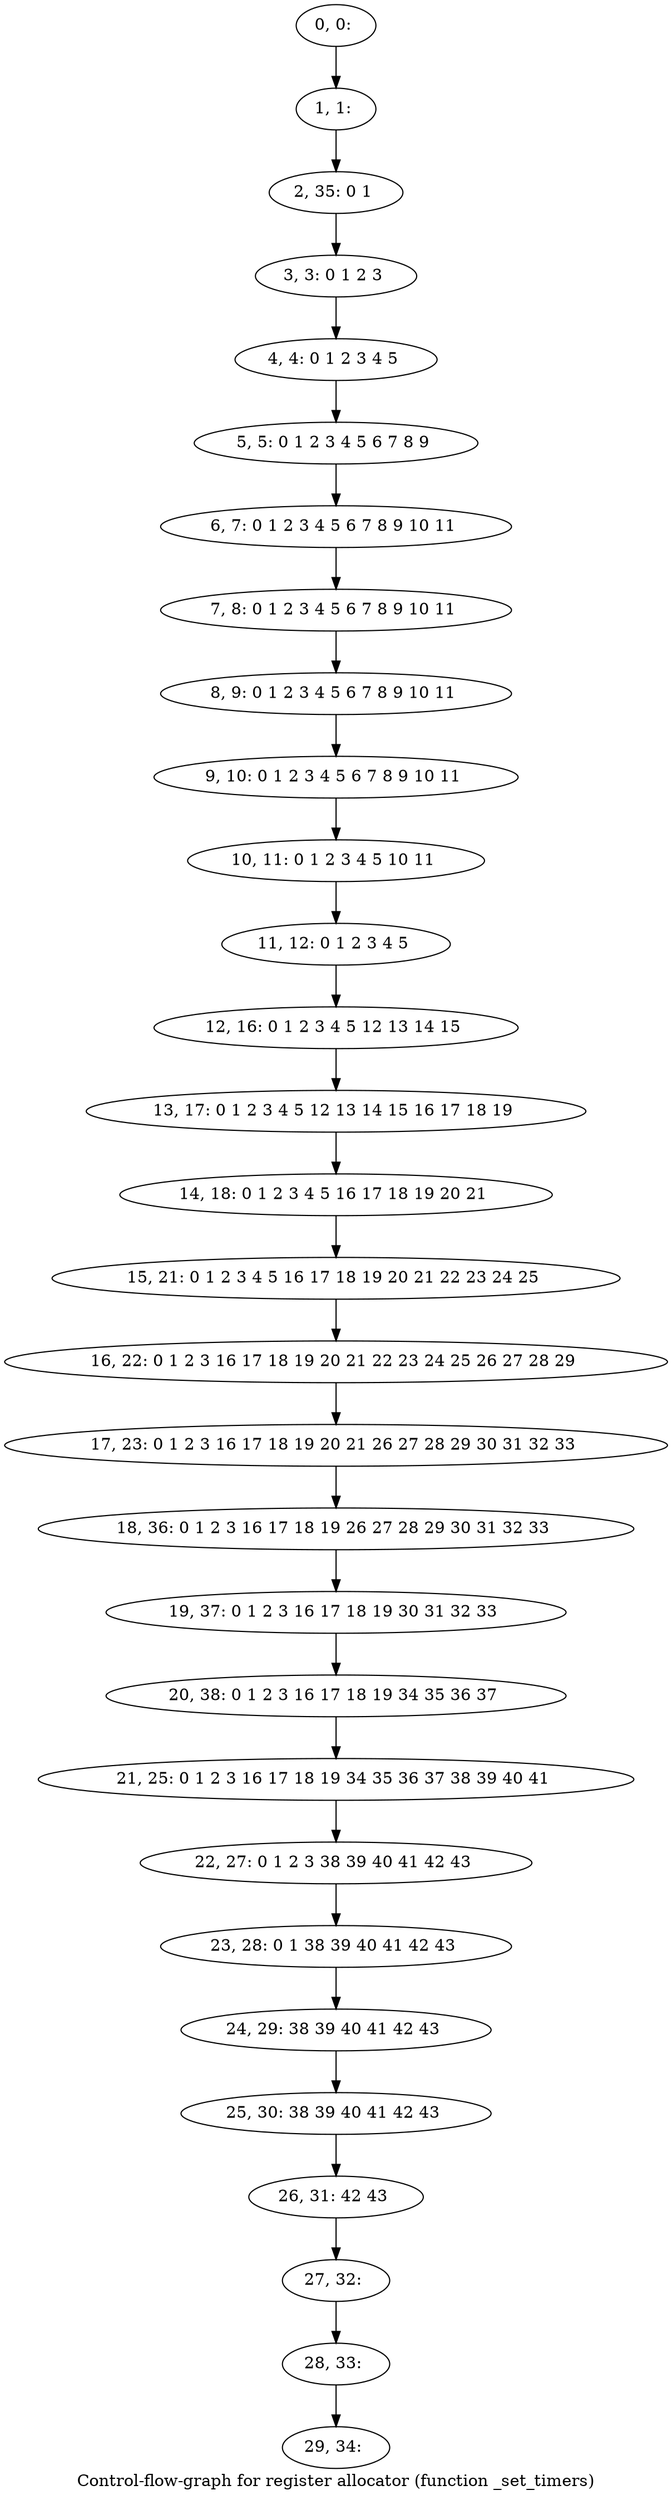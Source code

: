 digraph G {
graph [label="Control-flow-graph for register allocator (function _set_timers)"]
0[label="0, 0: "];
1[label="1, 1: "];
2[label="2, 35: 0 1 "];
3[label="3, 3: 0 1 2 3 "];
4[label="4, 4: 0 1 2 3 4 5 "];
5[label="5, 5: 0 1 2 3 4 5 6 7 8 9 "];
6[label="6, 7: 0 1 2 3 4 5 6 7 8 9 10 11 "];
7[label="7, 8: 0 1 2 3 4 5 6 7 8 9 10 11 "];
8[label="8, 9: 0 1 2 3 4 5 6 7 8 9 10 11 "];
9[label="9, 10: 0 1 2 3 4 5 6 7 8 9 10 11 "];
10[label="10, 11: 0 1 2 3 4 5 10 11 "];
11[label="11, 12: 0 1 2 3 4 5 "];
12[label="12, 16: 0 1 2 3 4 5 12 13 14 15 "];
13[label="13, 17: 0 1 2 3 4 5 12 13 14 15 16 17 18 19 "];
14[label="14, 18: 0 1 2 3 4 5 16 17 18 19 20 21 "];
15[label="15, 21: 0 1 2 3 4 5 16 17 18 19 20 21 22 23 24 25 "];
16[label="16, 22: 0 1 2 3 16 17 18 19 20 21 22 23 24 25 26 27 28 29 "];
17[label="17, 23: 0 1 2 3 16 17 18 19 20 21 26 27 28 29 30 31 32 33 "];
18[label="18, 36: 0 1 2 3 16 17 18 19 26 27 28 29 30 31 32 33 "];
19[label="19, 37: 0 1 2 3 16 17 18 19 30 31 32 33 "];
20[label="20, 38: 0 1 2 3 16 17 18 19 34 35 36 37 "];
21[label="21, 25: 0 1 2 3 16 17 18 19 34 35 36 37 38 39 40 41 "];
22[label="22, 27: 0 1 2 3 38 39 40 41 42 43 "];
23[label="23, 28: 0 1 38 39 40 41 42 43 "];
24[label="24, 29: 38 39 40 41 42 43 "];
25[label="25, 30: 38 39 40 41 42 43 "];
26[label="26, 31: 42 43 "];
27[label="27, 32: "];
28[label="28, 33: "];
29[label="29, 34: "];
0->1 ;
1->2 ;
2->3 ;
3->4 ;
4->5 ;
5->6 ;
6->7 ;
7->8 ;
8->9 ;
9->10 ;
10->11 ;
11->12 ;
12->13 ;
13->14 ;
14->15 ;
15->16 ;
16->17 ;
17->18 ;
18->19 ;
19->20 ;
20->21 ;
21->22 ;
22->23 ;
23->24 ;
24->25 ;
25->26 ;
26->27 ;
27->28 ;
28->29 ;
}
